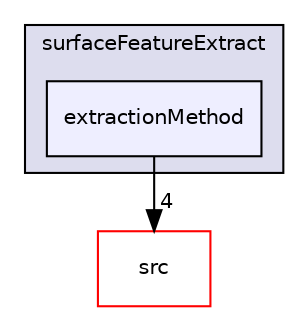 digraph "applications/utilities/surface/surfaceFeatureExtract/extractionMethod" {
  bgcolor=transparent;
  compound=true
  node [ fontsize="10", fontname="Helvetica"];
  edge [ labelfontsize="10", labelfontname="Helvetica"];
  subgraph clusterdir_3de2587fefae3b4dbc81e2c9b2592788 {
    graph [ bgcolor="#ddddee", pencolor="black", label="surfaceFeatureExtract" fontname="Helvetica", fontsize="10", URL="dir_3de2587fefae3b4dbc81e2c9b2592788.html"]
  dir_ff9daaff8092b21e2144f0828cbdddca [shape=box, label="extractionMethod", style="filled", fillcolor="#eeeeff", pencolor="black", URL="dir_ff9daaff8092b21e2144f0828cbdddca.html"];
  }
  dir_68267d1309a1af8e8297ef4c3efbcdba [shape=box label="src" color="red" URL="dir_68267d1309a1af8e8297ef4c3efbcdba.html"];
  dir_ff9daaff8092b21e2144f0828cbdddca->dir_68267d1309a1af8e8297ef4c3efbcdba [headlabel="4", labeldistance=1.5 headhref="dir_000472_000499.html"];
}
